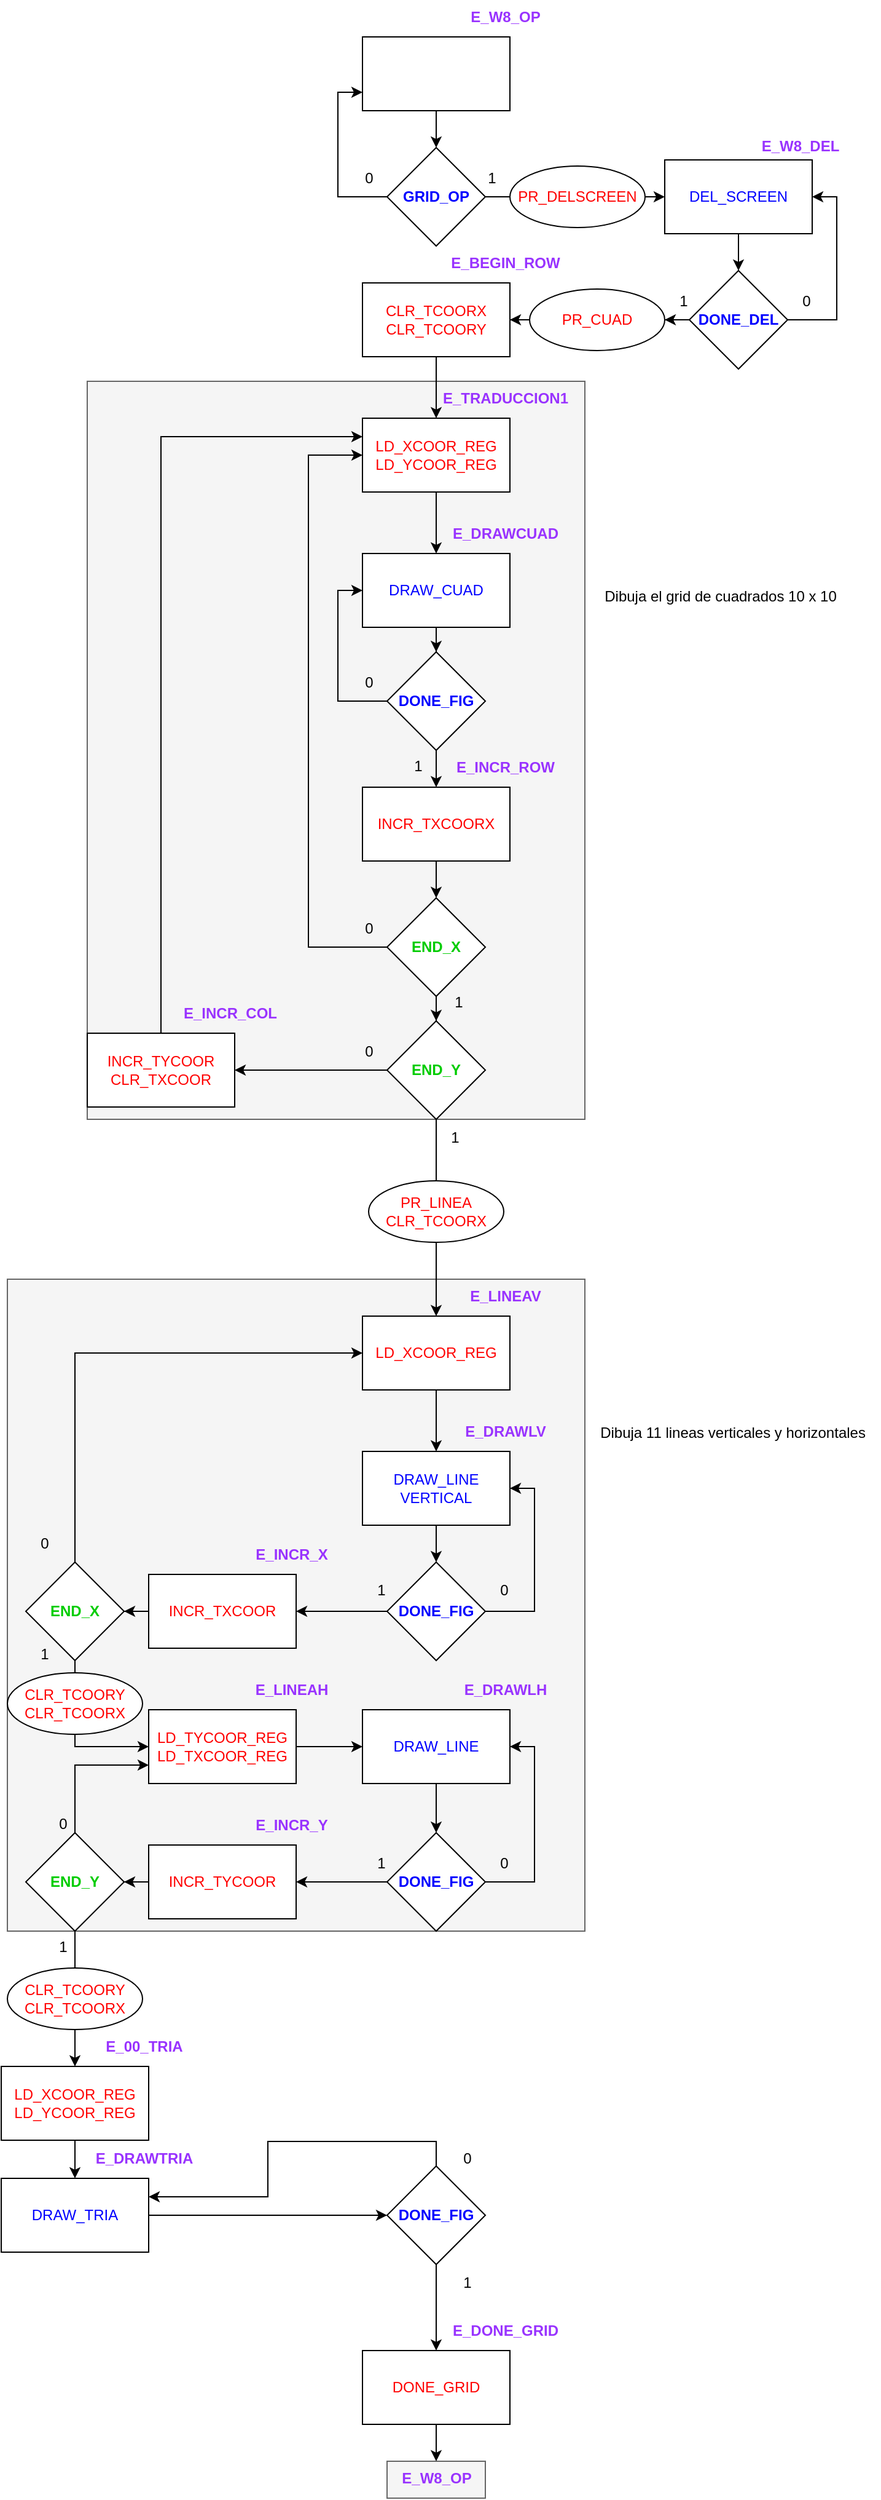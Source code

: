 <mxfile version="22.1.21" type="device">
  <diagram name="Página-1" id="XACVbwu0I52kNjb06wYC">
    <mxGraphModel dx="1069" dy="505" grid="1" gridSize="10" guides="1" tooltips="1" connect="1" arrows="1" fold="1" page="1" pageScale="1" pageWidth="827" pageHeight="1169" math="0" shadow="0">
      <root>
        <mxCell id="0" />
        <mxCell id="1" parent="0" />
        <mxCell id="DBbBezYdBG6-TNPYQ43t-125" value="" style="group;fillColor=#f5f5f5;fontColor=#333333;strokeColor=#666666;" vertex="1" connectable="0" parent="1">
          <mxGeometry x="130" y="460" width="405" height="600" as="geometry" />
        </mxCell>
        <mxCell id="DBbBezYdBG6-TNPYQ43t-21" value="" style="group" vertex="1" connectable="0" parent="DBbBezYdBG6-TNPYQ43t-125">
          <mxGeometry x="224" width="181" height="90" as="geometry" />
        </mxCell>
        <mxCell id="DBbBezYdBG6-TNPYQ43t-22" value="&lt;font color=&quot;#ff0000&quot;&gt;LD_XCOOR_REG&lt;br&gt;LD_YCOOR_REG&lt;/font&gt;" style="rounded=0;whiteSpace=wrap;html=1;" vertex="1" parent="DBbBezYdBG6-TNPYQ43t-21">
          <mxGeometry y="30" width="120" height="60" as="geometry" />
        </mxCell>
        <mxCell id="DBbBezYdBG6-TNPYQ43t-23" value="E_TRADUCCION1" style="text;html=1;align=center;verticalAlign=top;resizable=0;points=[];autosize=1;strokeColor=none;fillColor=none;fontStyle=1;fontColor=#9933FF;labelBackgroundColor=none;labelBorderColor=none;horizontal=1;fontFamily=Helvetica;" vertex="1" parent="DBbBezYdBG6-TNPYQ43t-21">
          <mxGeometry x="51" width="130" height="30" as="geometry" />
        </mxCell>
        <mxCell id="DBbBezYdBG6-TNPYQ43t-25" value="" style="group" vertex="1" connectable="0" parent="DBbBezYdBG6-TNPYQ43t-125">
          <mxGeometry x="224" y="110" width="181" height="90" as="geometry" />
        </mxCell>
        <mxCell id="DBbBezYdBG6-TNPYQ43t-26" value="&lt;font color=&quot;#0000ff&quot;&gt;DRAW_CUAD&lt;/font&gt;" style="rounded=0;whiteSpace=wrap;html=1;" vertex="1" parent="DBbBezYdBG6-TNPYQ43t-25">
          <mxGeometry y="30" width="120" height="60" as="geometry" />
        </mxCell>
        <mxCell id="DBbBezYdBG6-TNPYQ43t-27" value="E_DRAWCUAD" style="text;html=1;align=center;verticalAlign=top;resizable=0;points=[];autosize=1;strokeColor=none;fillColor=none;fontStyle=1;fontColor=#9933FF;labelBackgroundColor=none;labelBorderColor=none;horizontal=1;fontFamily=Helvetica;" vertex="1" parent="DBbBezYdBG6-TNPYQ43t-25">
          <mxGeometry x="61" width="110" height="30" as="geometry" />
        </mxCell>
        <mxCell id="DBbBezYdBG6-TNPYQ43t-29" style="edgeStyle=orthogonalEdgeStyle;rounded=0;orthogonalLoop=1;jettySize=auto;html=1;" edge="1" parent="DBbBezYdBG6-TNPYQ43t-125" source="DBbBezYdBG6-TNPYQ43t-22" target="DBbBezYdBG6-TNPYQ43t-26">
          <mxGeometry relative="1" as="geometry" />
        </mxCell>
        <mxCell id="DBbBezYdBG6-TNPYQ43t-32" style="edgeStyle=orthogonalEdgeStyle;rounded=0;orthogonalLoop=1;jettySize=auto;html=1;entryX=0;entryY=0.5;entryDx=0;entryDy=0;" edge="1" parent="DBbBezYdBG6-TNPYQ43t-125" source="DBbBezYdBG6-TNPYQ43t-30" target="DBbBezYdBG6-TNPYQ43t-26">
          <mxGeometry relative="1" as="geometry">
            <Array as="points">
              <mxPoint x="204" y="260" />
              <mxPoint x="204" y="170" />
            </Array>
          </mxGeometry>
        </mxCell>
        <mxCell id="DBbBezYdBG6-TNPYQ43t-30" value="&lt;b&gt;&lt;font color=&quot;#0000ff&quot;&gt;DONE_FIG&lt;/font&gt;&lt;/b&gt;" style="rhombus;whiteSpace=wrap;html=1;" vertex="1" parent="DBbBezYdBG6-TNPYQ43t-125">
          <mxGeometry x="244" y="220" width="80" height="80" as="geometry" />
        </mxCell>
        <mxCell id="DBbBezYdBG6-TNPYQ43t-31" style="edgeStyle=orthogonalEdgeStyle;rounded=0;orthogonalLoop=1;jettySize=auto;html=1;" edge="1" parent="DBbBezYdBG6-TNPYQ43t-125" source="DBbBezYdBG6-TNPYQ43t-26" target="DBbBezYdBG6-TNPYQ43t-30">
          <mxGeometry relative="1" as="geometry" />
        </mxCell>
        <mxCell id="DBbBezYdBG6-TNPYQ43t-33" value="" style="group" vertex="1" connectable="0" parent="DBbBezYdBG6-TNPYQ43t-125">
          <mxGeometry x="224" y="300" width="181" height="90" as="geometry" />
        </mxCell>
        <mxCell id="DBbBezYdBG6-TNPYQ43t-34" value="&lt;font color=&quot;#ff0000&quot;&gt;INCR_TXCOORX&lt;/font&gt;" style="rounded=0;whiteSpace=wrap;html=1;" vertex="1" parent="DBbBezYdBG6-TNPYQ43t-33">
          <mxGeometry y="30" width="120" height="60" as="geometry" />
        </mxCell>
        <mxCell id="DBbBezYdBG6-TNPYQ43t-35" value="E_INCR_ROW" style="text;html=1;align=center;verticalAlign=top;resizable=0;points=[];autosize=1;strokeColor=none;fillColor=none;fontStyle=1;fontColor=#9933FF;labelBackgroundColor=none;labelBorderColor=none;horizontal=1;fontFamily=Helvetica;" vertex="1" parent="DBbBezYdBG6-TNPYQ43t-33">
          <mxGeometry x="66" width="100" height="30" as="geometry" />
        </mxCell>
        <mxCell id="DBbBezYdBG6-TNPYQ43t-62" value="1" style="text;html=1;align=center;verticalAlign=middle;resizable=0;points=[];autosize=1;strokeColor=none;fillColor=none;" vertex="1" parent="DBbBezYdBG6-TNPYQ43t-33">
          <mxGeometry x="30" y="-2" width="30" height="30" as="geometry" />
        </mxCell>
        <mxCell id="DBbBezYdBG6-TNPYQ43t-36" style="edgeStyle=orthogonalEdgeStyle;rounded=0;orthogonalLoop=1;jettySize=auto;html=1;" edge="1" parent="DBbBezYdBG6-TNPYQ43t-125" source="DBbBezYdBG6-TNPYQ43t-30" target="DBbBezYdBG6-TNPYQ43t-34">
          <mxGeometry relative="1" as="geometry" />
        </mxCell>
        <mxCell id="DBbBezYdBG6-TNPYQ43t-39" style="edgeStyle=orthogonalEdgeStyle;rounded=0;orthogonalLoop=1;jettySize=auto;html=1;entryX=0;entryY=0.5;entryDx=0;entryDy=0;" edge="1" parent="DBbBezYdBG6-TNPYQ43t-125" source="DBbBezYdBG6-TNPYQ43t-37" target="DBbBezYdBG6-TNPYQ43t-22">
          <mxGeometry relative="1" as="geometry">
            <Array as="points">
              <mxPoint x="180" y="460" />
              <mxPoint x="180" y="60" />
            </Array>
          </mxGeometry>
        </mxCell>
        <mxCell id="DBbBezYdBG6-TNPYQ43t-37" value="&lt;b&gt;&lt;font color=&quot;#00cc00&quot;&gt;END_X&lt;/font&gt;&lt;/b&gt;" style="rhombus;whiteSpace=wrap;html=1;" vertex="1" parent="DBbBezYdBG6-TNPYQ43t-125">
          <mxGeometry x="244" y="420" width="80" height="80" as="geometry" />
        </mxCell>
        <mxCell id="DBbBezYdBG6-TNPYQ43t-38" style="edgeStyle=orthogonalEdgeStyle;rounded=0;orthogonalLoop=1;jettySize=auto;html=1;" edge="1" parent="DBbBezYdBG6-TNPYQ43t-125" source="DBbBezYdBG6-TNPYQ43t-34" target="DBbBezYdBG6-TNPYQ43t-37">
          <mxGeometry relative="1" as="geometry" />
        </mxCell>
        <mxCell id="DBbBezYdBG6-TNPYQ43t-42" style="edgeStyle=orthogonalEdgeStyle;rounded=0;orthogonalLoop=1;jettySize=auto;html=1;" edge="1" parent="DBbBezYdBG6-TNPYQ43t-125" source="DBbBezYdBG6-TNPYQ43t-40">
          <mxGeometry relative="1" as="geometry">
            <mxPoint x="120" y="560.0" as="targetPoint" />
          </mxGeometry>
        </mxCell>
        <mxCell id="DBbBezYdBG6-TNPYQ43t-40" value="&lt;b&gt;&lt;font color=&quot;#00cc00&quot;&gt;END_Y&lt;/font&gt;&lt;/b&gt;" style="rhombus;whiteSpace=wrap;html=1;" vertex="1" parent="DBbBezYdBG6-TNPYQ43t-125">
          <mxGeometry x="244" y="520" width="80" height="80" as="geometry" />
        </mxCell>
        <mxCell id="DBbBezYdBG6-TNPYQ43t-41" style="edgeStyle=orthogonalEdgeStyle;rounded=0;orthogonalLoop=1;jettySize=auto;html=1;" edge="1" parent="DBbBezYdBG6-TNPYQ43t-125" source="DBbBezYdBG6-TNPYQ43t-37" target="DBbBezYdBG6-TNPYQ43t-40">
          <mxGeometry relative="1" as="geometry" />
        </mxCell>
        <mxCell id="DBbBezYdBG6-TNPYQ43t-43" value="" style="group" vertex="1" connectable="0" parent="DBbBezYdBG6-TNPYQ43t-125">
          <mxGeometry y="500" width="181" height="90" as="geometry" />
        </mxCell>
        <mxCell id="DBbBezYdBG6-TNPYQ43t-44" value="&lt;font color=&quot;#ff0000&quot;&gt;INCR_TYCOOR&lt;br&gt;CLR_TXCOOR&lt;/font&gt;" style="rounded=0;whiteSpace=wrap;html=1;" vertex="1" parent="DBbBezYdBG6-TNPYQ43t-43">
          <mxGeometry y="30" width="120" height="60" as="geometry" />
        </mxCell>
        <mxCell id="DBbBezYdBG6-TNPYQ43t-45" value="E_INCR_COL" style="text;html=1;align=center;verticalAlign=top;resizable=0;points=[];autosize=1;strokeColor=none;fillColor=none;fontStyle=1;fontColor=#9933FF;labelBackgroundColor=none;labelBorderColor=none;horizontal=1;fontFamily=Helvetica;" vertex="1" parent="DBbBezYdBG6-TNPYQ43t-43">
          <mxGeometry x="66" width="100" height="30" as="geometry" />
        </mxCell>
        <mxCell id="DBbBezYdBG6-TNPYQ43t-46" style="edgeStyle=orthogonalEdgeStyle;rounded=0;orthogonalLoop=1;jettySize=auto;html=1;entryX=0;entryY=0.25;entryDx=0;entryDy=0;" edge="1" parent="DBbBezYdBG6-TNPYQ43t-125" source="DBbBezYdBG6-TNPYQ43t-44" target="DBbBezYdBG6-TNPYQ43t-22">
          <mxGeometry relative="1" as="geometry">
            <Array as="points">
              <mxPoint x="60" y="45" />
            </Array>
          </mxGeometry>
        </mxCell>
        <mxCell id="DBbBezYdBG6-TNPYQ43t-63" value="0" style="text;html=1;align=center;verticalAlign=middle;resizable=0;points=[];autosize=1;strokeColor=none;fillColor=none;" vertex="1" parent="DBbBezYdBG6-TNPYQ43t-125">
          <mxGeometry x="214" y="230" width="30" height="30" as="geometry" />
        </mxCell>
        <mxCell id="DBbBezYdBG6-TNPYQ43t-64" value="0" style="text;html=1;align=center;verticalAlign=middle;resizable=0;points=[];autosize=1;strokeColor=none;fillColor=none;" vertex="1" parent="DBbBezYdBG6-TNPYQ43t-125">
          <mxGeometry x="214" y="430" width="30" height="30" as="geometry" />
        </mxCell>
        <mxCell id="DBbBezYdBG6-TNPYQ43t-65" value="1" style="text;html=1;align=center;verticalAlign=middle;resizable=0;points=[];autosize=1;strokeColor=none;fillColor=none;" vertex="1" parent="DBbBezYdBG6-TNPYQ43t-125">
          <mxGeometry x="287" y="490" width="30" height="30" as="geometry" />
        </mxCell>
        <mxCell id="DBbBezYdBG6-TNPYQ43t-67" value="0" style="text;html=1;align=center;verticalAlign=middle;resizable=0;points=[];autosize=1;strokeColor=none;fillColor=none;" vertex="1" parent="DBbBezYdBG6-TNPYQ43t-125">
          <mxGeometry x="214" y="530" width="30" height="30" as="geometry" />
        </mxCell>
        <mxCell id="DBbBezYdBG6-TNPYQ43t-123" value="" style="group;fillColor=#f5f5f5;fontColor=#333333;strokeColor=#666666;" vertex="1" connectable="0" parent="1">
          <mxGeometry x="65" y="1190" width="470" height="530" as="geometry" />
        </mxCell>
        <mxCell id="DBbBezYdBG6-TNPYQ43t-47" value="" style="group" vertex="1" connectable="0" parent="DBbBezYdBG6-TNPYQ43t-123">
          <mxGeometry x="289" width="181" height="90" as="geometry" />
        </mxCell>
        <mxCell id="DBbBezYdBG6-TNPYQ43t-48" value="&lt;font color=&quot;#ff0000&quot;&gt;LD_XCOOR_REG&lt;/font&gt;" style="rounded=0;whiteSpace=wrap;html=1;" vertex="1" parent="DBbBezYdBG6-TNPYQ43t-47">
          <mxGeometry y="30" width="120" height="60" as="geometry" />
        </mxCell>
        <mxCell id="DBbBezYdBG6-TNPYQ43t-49" value="E_LINEAV" style="text;html=1;align=center;verticalAlign=top;resizable=0;points=[];autosize=1;strokeColor=none;fillColor=none;fontStyle=1;fontColor=#9933FF;labelBackgroundColor=none;labelBorderColor=none;horizontal=1;fontFamily=Helvetica;" vertex="1" parent="DBbBezYdBG6-TNPYQ43t-47">
          <mxGeometry x="76" width="80" height="30" as="geometry" />
        </mxCell>
        <mxCell id="DBbBezYdBG6-TNPYQ43t-51" value="" style="group" vertex="1" connectable="0" parent="DBbBezYdBG6-TNPYQ43t-123">
          <mxGeometry x="289" y="110" width="181" height="90" as="geometry" />
        </mxCell>
        <mxCell id="DBbBezYdBG6-TNPYQ43t-52" value="&lt;font color=&quot;#0000ff&quot;&gt;DRAW_LINE&lt;br&gt;VERTICAL&lt;/font&gt;" style="rounded=0;whiteSpace=wrap;html=1;" vertex="1" parent="DBbBezYdBG6-TNPYQ43t-51">
          <mxGeometry y="30" width="120" height="60" as="geometry" />
        </mxCell>
        <mxCell id="DBbBezYdBG6-TNPYQ43t-53" value="E_DRAWLV" style="text;html=1;align=center;verticalAlign=top;resizable=0;points=[];autosize=1;strokeColor=none;fillColor=none;fontStyle=1;fontColor=#9933FF;labelBackgroundColor=none;labelBorderColor=none;horizontal=1;fontFamily=Helvetica;" vertex="1" parent="DBbBezYdBG6-TNPYQ43t-51">
          <mxGeometry x="71" width="90" height="30" as="geometry" />
        </mxCell>
        <mxCell id="DBbBezYdBG6-TNPYQ43t-54" style="edgeStyle=orthogonalEdgeStyle;rounded=0;orthogonalLoop=1;jettySize=auto;html=1;" edge="1" parent="DBbBezYdBG6-TNPYQ43t-123" source="DBbBezYdBG6-TNPYQ43t-48" target="DBbBezYdBG6-TNPYQ43t-52">
          <mxGeometry relative="1" as="geometry" />
        </mxCell>
        <mxCell id="DBbBezYdBG6-TNPYQ43t-57" style="edgeStyle=orthogonalEdgeStyle;rounded=0;orthogonalLoop=1;jettySize=auto;html=1;entryX=1;entryY=0.5;entryDx=0;entryDy=0;" edge="1" parent="DBbBezYdBG6-TNPYQ43t-123" source="DBbBezYdBG6-TNPYQ43t-56" target="DBbBezYdBG6-TNPYQ43t-52">
          <mxGeometry relative="1" as="geometry">
            <Array as="points">
              <mxPoint x="429" y="270" />
              <mxPoint x="429" y="170" />
            </Array>
          </mxGeometry>
        </mxCell>
        <mxCell id="DBbBezYdBG6-TNPYQ43t-56" value="&lt;b&gt;&lt;font color=&quot;#0000ff&quot;&gt;DONE_FIG&lt;/font&gt;&lt;/b&gt;" style="rhombus;whiteSpace=wrap;html=1;" vertex="1" parent="DBbBezYdBG6-TNPYQ43t-123">
          <mxGeometry x="309" y="230" width="80" height="80" as="geometry" />
        </mxCell>
        <mxCell id="DBbBezYdBG6-TNPYQ43t-55" style="edgeStyle=orthogonalEdgeStyle;rounded=0;orthogonalLoop=1;jettySize=auto;html=1;" edge="1" parent="DBbBezYdBG6-TNPYQ43t-123" source="DBbBezYdBG6-TNPYQ43t-52" target="DBbBezYdBG6-TNPYQ43t-56">
          <mxGeometry relative="1" as="geometry">
            <mxPoint x="349" y="260" as="targetPoint" />
          </mxGeometry>
        </mxCell>
        <mxCell id="DBbBezYdBG6-TNPYQ43t-68" value="0" style="text;html=1;align=center;verticalAlign=middle;resizable=0;points=[];autosize=1;strokeColor=none;fillColor=none;" vertex="1" parent="DBbBezYdBG6-TNPYQ43t-123">
          <mxGeometry x="389" y="238" width="30" height="30" as="geometry" />
        </mxCell>
        <mxCell id="DBbBezYdBG6-TNPYQ43t-70" value="" style="group" vertex="1" connectable="0" parent="DBbBezYdBG6-TNPYQ43t-123">
          <mxGeometry x="115" y="210" width="181" height="90" as="geometry" />
        </mxCell>
        <mxCell id="DBbBezYdBG6-TNPYQ43t-71" value="&lt;font color=&quot;#ff0000&quot;&gt;INCR_TXCOOR&lt;/font&gt;" style="rounded=0;whiteSpace=wrap;html=1;" vertex="1" parent="DBbBezYdBG6-TNPYQ43t-70">
          <mxGeometry y="30" width="120" height="60" as="geometry" />
        </mxCell>
        <mxCell id="DBbBezYdBG6-TNPYQ43t-72" value="E_INCR_X" style="text;html=1;align=center;verticalAlign=top;resizable=0;points=[];autosize=1;strokeColor=none;fillColor=none;fontStyle=1;fontColor=#9933FF;labelBackgroundColor=none;labelBorderColor=none;horizontal=1;fontFamily=Helvetica;" vertex="1" parent="DBbBezYdBG6-TNPYQ43t-70">
          <mxGeometry x="76" width="80" height="30" as="geometry" />
        </mxCell>
        <mxCell id="DBbBezYdBG6-TNPYQ43t-74" style="edgeStyle=orthogonalEdgeStyle;rounded=0;orthogonalLoop=1;jettySize=auto;html=1;" edge="1" parent="DBbBezYdBG6-TNPYQ43t-123" source="DBbBezYdBG6-TNPYQ43t-56" target="DBbBezYdBG6-TNPYQ43t-71">
          <mxGeometry relative="1" as="geometry" />
        </mxCell>
        <mxCell id="DBbBezYdBG6-TNPYQ43t-75" value="" style="group" vertex="1" connectable="0" parent="DBbBezYdBG6-TNPYQ43t-123">
          <mxGeometry x="115" y="320" width="181" height="90" as="geometry" />
        </mxCell>
        <mxCell id="DBbBezYdBG6-TNPYQ43t-76" value="&lt;font color=&quot;#ff0000&quot;&gt;LD_TYCOOR_REG&lt;br&gt;LD_TXCOOR_REG&lt;br&gt;&lt;/font&gt;" style="rounded=0;whiteSpace=wrap;html=1;" vertex="1" parent="DBbBezYdBG6-TNPYQ43t-75">
          <mxGeometry y="30" width="120" height="60" as="geometry" />
        </mxCell>
        <mxCell id="DBbBezYdBG6-TNPYQ43t-77" value="E_LINEAH" style="text;html=1;align=center;verticalAlign=top;resizable=0;points=[];autosize=1;strokeColor=none;fillColor=none;fontStyle=1;fontColor=#9933FF;labelBackgroundColor=none;labelBorderColor=none;horizontal=1;fontFamily=Helvetica;" vertex="1" parent="DBbBezYdBG6-TNPYQ43t-75">
          <mxGeometry x="76" width="80" height="30" as="geometry" />
        </mxCell>
        <mxCell id="DBbBezYdBG6-TNPYQ43t-84" style="edgeStyle=orthogonalEdgeStyle;rounded=0;orthogonalLoop=1;jettySize=auto;html=1;entryX=0;entryY=0.5;entryDx=0;entryDy=0;" edge="1" parent="DBbBezYdBG6-TNPYQ43t-123" source="DBbBezYdBG6-TNPYQ43t-82" target="DBbBezYdBG6-TNPYQ43t-48">
          <mxGeometry relative="1" as="geometry">
            <Array as="points">
              <mxPoint x="55" y="60" />
            </Array>
          </mxGeometry>
        </mxCell>
        <mxCell id="DBbBezYdBG6-TNPYQ43t-85" style="edgeStyle=orthogonalEdgeStyle;rounded=0;orthogonalLoop=1;jettySize=auto;html=1;entryX=0;entryY=0.5;entryDx=0;entryDy=0;" edge="1" parent="DBbBezYdBG6-TNPYQ43t-123" source="DBbBezYdBG6-TNPYQ43t-82" target="DBbBezYdBG6-TNPYQ43t-76">
          <mxGeometry relative="1" as="geometry">
            <Array as="points">
              <mxPoint x="55" y="380" />
            </Array>
          </mxGeometry>
        </mxCell>
        <mxCell id="DBbBezYdBG6-TNPYQ43t-82" value="&lt;b&gt;&lt;font color=&quot;#00cc00&quot;&gt;END_X&lt;/font&gt;&lt;/b&gt;" style="rhombus;whiteSpace=wrap;html=1;" vertex="1" parent="DBbBezYdBG6-TNPYQ43t-123">
          <mxGeometry x="15" y="230" width="80" height="80" as="geometry" />
        </mxCell>
        <mxCell id="DBbBezYdBG6-TNPYQ43t-83" style="edgeStyle=orthogonalEdgeStyle;rounded=0;orthogonalLoop=1;jettySize=auto;html=1;" edge="1" parent="DBbBezYdBG6-TNPYQ43t-123" source="DBbBezYdBG6-TNPYQ43t-71" target="DBbBezYdBG6-TNPYQ43t-82">
          <mxGeometry relative="1" as="geometry" />
        </mxCell>
        <mxCell id="DBbBezYdBG6-TNPYQ43t-86" value="&lt;font color=&quot;#ff0000&quot;&gt;CLR_TCOORY&lt;br&gt;CLR_TCOORX&lt;br&gt;&lt;/font&gt;" style="ellipse;whiteSpace=wrap;html=1;" vertex="1" parent="DBbBezYdBG6-TNPYQ43t-123">
          <mxGeometry y="320" width="110" height="50" as="geometry" />
        </mxCell>
        <mxCell id="DBbBezYdBG6-TNPYQ43t-87" value="" style="group" vertex="1" connectable="0" parent="DBbBezYdBG6-TNPYQ43t-123">
          <mxGeometry x="289" y="320" width="181" height="90" as="geometry" />
        </mxCell>
        <mxCell id="DBbBezYdBG6-TNPYQ43t-88" value="&lt;font color=&quot;#0000ff&quot;&gt;DRAW_LINE&lt;br&gt;&lt;/font&gt;" style="rounded=0;whiteSpace=wrap;html=1;" vertex="1" parent="DBbBezYdBG6-TNPYQ43t-87">
          <mxGeometry y="30" width="120" height="60" as="geometry" />
        </mxCell>
        <mxCell id="DBbBezYdBG6-TNPYQ43t-89" value="E_DRAWLH" style="text;html=1;align=center;verticalAlign=top;resizable=0;points=[];autosize=1;strokeColor=none;fillColor=none;fontStyle=1;fontColor=#9933FF;labelBackgroundColor=none;labelBorderColor=none;horizontal=1;fontFamily=Helvetica;" vertex="1" parent="DBbBezYdBG6-TNPYQ43t-87">
          <mxGeometry x="71" width="90" height="30" as="geometry" />
        </mxCell>
        <mxCell id="DBbBezYdBG6-TNPYQ43t-93" style="edgeStyle=orthogonalEdgeStyle;rounded=0;orthogonalLoop=1;jettySize=auto;html=1;entryX=1;entryY=0.5;entryDx=0;entryDy=0;" edge="1" parent="DBbBezYdBG6-TNPYQ43t-123" source="DBbBezYdBG6-TNPYQ43t-90" target="DBbBezYdBG6-TNPYQ43t-88">
          <mxGeometry relative="1" as="geometry">
            <Array as="points">
              <mxPoint x="429" y="490" />
              <mxPoint x="429" y="380" />
            </Array>
          </mxGeometry>
        </mxCell>
        <mxCell id="DBbBezYdBG6-TNPYQ43t-91" style="edgeStyle=orthogonalEdgeStyle;rounded=0;orthogonalLoop=1;jettySize=auto;html=1;" edge="1" parent="DBbBezYdBG6-TNPYQ43t-123" source="DBbBezYdBG6-TNPYQ43t-76" target="DBbBezYdBG6-TNPYQ43t-88">
          <mxGeometry relative="1" as="geometry" />
        </mxCell>
        <mxCell id="DBbBezYdBG6-TNPYQ43t-92" style="edgeStyle=orthogonalEdgeStyle;rounded=0;orthogonalLoop=1;jettySize=auto;html=1;" edge="1" parent="DBbBezYdBG6-TNPYQ43t-123" source="DBbBezYdBG6-TNPYQ43t-88" target="DBbBezYdBG6-TNPYQ43t-90">
          <mxGeometry relative="1" as="geometry" />
        </mxCell>
        <mxCell id="DBbBezYdBG6-TNPYQ43t-94" value="" style="group" vertex="1" connectable="0" parent="DBbBezYdBG6-TNPYQ43t-123">
          <mxGeometry x="115" y="430" width="181" height="90" as="geometry" />
        </mxCell>
        <mxCell id="DBbBezYdBG6-TNPYQ43t-95" value="&lt;font color=&quot;#ff0000&quot;&gt;INCR_TYCOOR&lt;/font&gt;" style="rounded=0;whiteSpace=wrap;html=1;" vertex="1" parent="DBbBezYdBG6-TNPYQ43t-94">
          <mxGeometry y="30" width="120" height="60" as="geometry" />
        </mxCell>
        <mxCell id="DBbBezYdBG6-TNPYQ43t-96" value="E_INCR_Y" style="text;html=1;align=center;verticalAlign=top;resizable=0;points=[];autosize=1;strokeColor=none;fillColor=none;fontStyle=1;fontColor=#9933FF;labelBackgroundColor=none;labelBorderColor=none;horizontal=1;fontFamily=Helvetica;" vertex="1" parent="DBbBezYdBG6-TNPYQ43t-94">
          <mxGeometry x="76" width="80" height="30" as="geometry" />
        </mxCell>
        <mxCell id="DBbBezYdBG6-TNPYQ43t-98" value="1" style="text;html=1;align=center;verticalAlign=middle;resizable=0;points=[];autosize=1;strokeColor=none;fillColor=none;" vertex="1" parent="DBbBezYdBG6-TNPYQ43t-123">
          <mxGeometry x="289" y="238" width="30" height="30" as="geometry" />
        </mxCell>
        <mxCell id="DBbBezYdBG6-TNPYQ43t-99" value="1" style="text;html=1;align=center;verticalAlign=middle;resizable=0;points=[];autosize=1;strokeColor=none;fillColor=none;" vertex="1" parent="DBbBezYdBG6-TNPYQ43t-123">
          <mxGeometry x="289" y="460" width="30" height="30" as="geometry" />
        </mxCell>
        <mxCell id="DBbBezYdBG6-TNPYQ43t-100" value="0" style="text;html=1;align=center;verticalAlign=middle;resizable=0;points=[];autosize=1;strokeColor=none;fillColor=none;" vertex="1" parent="DBbBezYdBG6-TNPYQ43t-123">
          <mxGeometry x="389" y="460" width="30" height="30" as="geometry" />
        </mxCell>
        <mxCell id="DBbBezYdBG6-TNPYQ43t-102" style="edgeStyle=orthogonalEdgeStyle;rounded=0;orthogonalLoop=1;jettySize=auto;html=1;entryX=0;entryY=0.75;entryDx=0;entryDy=0;" edge="1" parent="DBbBezYdBG6-TNPYQ43t-123" source="DBbBezYdBG6-TNPYQ43t-101" target="DBbBezYdBG6-TNPYQ43t-76">
          <mxGeometry relative="1" as="geometry">
            <Array as="points">
              <mxPoint x="55" y="395" />
            </Array>
          </mxGeometry>
        </mxCell>
        <mxCell id="DBbBezYdBG6-TNPYQ43t-101" value="&lt;b&gt;&lt;font color=&quot;#00cc00&quot;&gt;END_Y&lt;/font&gt;&lt;/b&gt;" style="rhombus;whiteSpace=wrap;html=1;" vertex="1" parent="DBbBezYdBG6-TNPYQ43t-123">
          <mxGeometry x="15" y="450" width="80" height="80" as="geometry" />
        </mxCell>
        <mxCell id="DBbBezYdBG6-TNPYQ43t-103" style="edgeStyle=orthogonalEdgeStyle;rounded=0;orthogonalLoop=1;jettySize=auto;html=1;" edge="1" parent="DBbBezYdBG6-TNPYQ43t-123" source="DBbBezYdBG6-TNPYQ43t-95" target="DBbBezYdBG6-TNPYQ43t-101">
          <mxGeometry relative="1" as="geometry" />
        </mxCell>
        <mxCell id="DBbBezYdBG6-TNPYQ43t-120" value="0" style="text;html=1;align=center;verticalAlign=middle;resizable=0;points=[];autosize=1;strokeColor=none;fillColor=none;" vertex="1" parent="DBbBezYdBG6-TNPYQ43t-123">
          <mxGeometry x="30" y="428" width="30" height="30" as="geometry" />
        </mxCell>
        <mxCell id="DBbBezYdBG6-TNPYQ43t-121" value="0" style="text;html=1;align=center;verticalAlign=middle;resizable=0;points=[];autosize=1;strokeColor=none;fillColor=none;" vertex="1" parent="DBbBezYdBG6-TNPYQ43t-123">
          <mxGeometry x="15" y="200" width="30" height="30" as="geometry" />
        </mxCell>
        <mxCell id="DBbBezYdBG6-TNPYQ43t-122" value="1" style="text;html=1;align=center;verticalAlign=middle;resizable=0;points=[];autosize=1;strokeColor=none;fillColor=none;" vertex="1" parent="DBbBezYdBG6-TNPYQ43t-123">
          <mxGeometry x="15" y="290" width="30" height="30" as="geometry" />
        </mxCell>
        <mxCell id="DBbBezYdBG6-TNPYQ43t-5" style="edgeStyle=orthogonalEdgeStyle;rounded=0;orthogonalLoop=1;jettySize=auto;html=1;" edge="1" parent="1" source="DBbBezYdBG6-TNPYQ43t-1" target="DBbBezYdBG6-TNPYQ43t-3">
          <mxGeometry relative="1" as="geometry" />
        </mxCell>
        <mxCell id="DBbBezYdBG6-TNPYQ43t-7" style="edgeStyle=orthogonalEdgeStyle;rounded=0;orthogonalLoop=1;jettySize=auto;html=1;entryX=0;entryY=0.75;entryDx=0;entryDy=0;" edge="1" parent="1" source="DBbBezYdBG6-TNPYQ43t-3" target="DBbBezYdBG6-TNPYQ43t-1">
          <mxGeometry relative="1" as="geometry">
            <Array as="points">
              <mxPoint x="334" y="310" />
              <mxPoint x="334" y="225" />
            </Array>
          </mxGeometry>
        </mxCell>
        <mxCell id="DBbBezYdBG6-TNPYQ43t-10" style="edgeStyle=orthogonalEdgeStyle;rounded=0;orthogonalLoop=1;jettySize=auto;html=1;entryX=0;entryY=0.5;entryDx=0;entryDy=0;" edge="1" parent="1" source="DBbBezYdBG6-TNPYQ43t-3" target="DBbBezYdBG6-TNPYQ43t-8">
          <mxGeometry relative="1" as="geometry" />
        </mxCell>
        <mxCell id="DBbBezYdBG6-TNPYQ43t-3" value="&lt;b&gt;&lt;font color=&quot;#0000ff&quot;&gt;GRID_OP&lt;/font&gt;&lt;/b&gt;" style="rhombus;whiteSpace=wrap;html=1;" vertex="1" parent="1">
          <mxGeometry x="374" y="270" width="80" height="80" as="geometry" />
        </mxCell>
        <mxCell id="DBbBezYdBG6-TNPYQ43t-13" style="edgeStyle=orthogonalEdgeStyle;rounded=0;orthogonalLoop=1;jettySize=auto;html=1;" edge="1" parent="1" source="DBbBezYdBG6-TNPYQ43t-8" target="DBbBezYdBG6-TNPYQ43t-12">
          <mxGeometry relative="1" as="geometry" />
        </mxCell>
        <mxCell id="DBbBezYdBG6-TNPYQ43t-8" value="&lt;font color=&quot;#0000ff&quot;&gt;DEL_SCREEN&lt;/font&gt;" style="rounded=0;whiteSpace=wrap;html=1;" vertex="1" parent="1">
          <mxGeometry x="600" y="280" width="120" height="60" as="geometry" />
        </mxCell>
        <mxCell id="DBbBezYdBG6-TNPYQ43t-9" value="&lt;font color=&quot;#ff0000&quot;&gt;PR_DELSCREEN&lt;/font&gt;" style="ellipse;whiteSpace=wrap;html=1;" vertex="1" parent="1">
          <mxGeometry x="474" y="285" width="110" height="50" as="geometry" />
        </mxCell>
        <mxCell id="DBbBezYdBG6-TNPYQ43t-11" value="E_W8_DEL" style="text;html=1;align=center;verticalAlign=top;resizable=0;points=[];autosize=1;strokeColor=none;fillColor=none;fontStyle=1;fontColor=#9933FF;labelBackgroundColor=none;labelBorderColor=none;horizontal=1;fontFamily=Helvetica;" vertex="1" parent="1">
          <mxGeometry x="665" y="255" width="90" height="30" as="geometry" />
        </mxCell>
        <mxCell id="DBbBezYdBG6-TNPYQ43t-14" style="edgeStyle=orthogonalEdgeStyle;rounded=0;orthogonalLoop=1;jettySize=auto;html=1;entryX=1;entryY=0.5;entryDx=0;entryDy=0;" edge="1" parent="1" source="DBbBezYdBG6-TNPYQ43t-12" target="DBbBezYdBG6-TNPYQ43t-8">
          <mxGeometry relative="1" as="geometry">
            <Array as="points">
              <mxPoint x="740" y="410" />
              <mxPoint x="740" y="310" />
            </Array>
          </mxGeometry>
        </mxCell>
        <mxCell id="DBbBezYdBG6-TNPYQ43t-18" style="edgeStyle=orthogonalEdgeStyle;rounded=0;orthogonalLoop=1;jettySize=auto;html=1;" edge="1" parent="1" source="DBbBezYdBG6-TNPYQ43t-19" target="DBbBezYdBG6-TNPYQ43t-15">
          <mxGeometry relative="1" as="geometry" />
        </mxCell>
        <mxCell id="DBbBezYdBG6-TNPYQ43t-12" value="&lt;b&gt;&lt;font color=&quot;#0000ff&quot;&gt;DONE_DEL&lt;/font&gt;&lt;/b&gt;" style="rhombus;whiteSpace=wrap;html=1;" vertex="1" parent="1">
          <mxGeometry x="620" y="370" width="80" height="80" as="geometry" />
        </mxCell>
        <mxCell id="DBbBezYdBG6-TNPYQ43t-17" value="" style="group" vertex="1" connectable="0" parent="1">
          <mxGeometry x="354" y="350" width="171" height="90" as="geometry" />
        </mxCell>
        <mxCell id="DBbBezYdBG6-TNPYQ43t-15" value="&lt;font color=&quot;#ff0000&quot;&gt;CLR_TCOORX&lt;br&gt;CLR_TCOORY&lt;/font&gt;" style="rounded=0;whiteSpace=wrap;html=1;" vertex="1" parent="DBbBezYdBG6-TNPYQ43t-17">
          <mxGeometry y="30" width="120" height="60" as="geometry" />
        </mxCell>
        <mxCell id="DBbBezYdBG6-TNPYQ43t-16" value="E_BEGIN_ROW" style="text;html=1;align=center;verticalAlign=top;resizable=0;points=[];autosize=1;strokeColor=none;fillColor=none;fontStyle=1;fontColor=#9933FF;labelBackgroundColor=none;labelBorderColor=none;horizontal=1;fontFamily=Helvetica;" vertex="1" parent="DBbBezYdBG6-TNPYQ43t-17">
          <mxGeometry x="61" width="110" height="30" as="geometry" />
        </mxCell>
        <mxCell id="DBbBezYdBG6-TNPYQ43t-20" value="" style="edgeStyle=orthogonalEdgeStyle;rounded=0;orthogonalLoop=1;jettySize=auto;html=1;" edge="1" parent="1" source="DBbBezYdBG6-TNPYQ43t-12" target="DBbBezYdBG6-TNPYQ43t-19">
          <mxGeometry relative="1" as="geometry">
            <mxPoint x="620" y="410" as="sourcePoint" />
            <mxPoint x="474" y="410" as="targetPoint" />
          </mxGeometry>
        </mxCell>
        <mxCell id="DBbBezYdBG6-TNPYQ43t-19" value="&lt;font color=&quot;#ff0000&quot;&gt;PR_CUAD&lt;/font&gt;" style="ellipse;whiteSpace=wrap;html=1;" vertex="1" parent="1">
          <mxGeometry x="490" y="385" width="110" height="50" as="geometry" />
        </mxCell>
        <mxCell id="DBbBezYdBG6-TNPYQ43t-24" style="edgeStyle=orthogonalEdgeStyle;rounded=0;orthogonalLoop=1;jettySize=auto;html=1;" edge="1" parent="1" source="DBbBezYdBG6-TNPYQ43t-15" target="DBbBezYdBG6-TNPYQ43t-22">
          <mxGeometry relative="1" as="geometry" />
        </mxCell>
        <mxCell id="DBbBezYdBG6-TNPYQ43t-28" value="" style="group" vertex="1" connectable="0" parent="1">
          <mxGeometry x="354" y="150" width="156" height="90" as="geometry" />
        </mxCell>
        <mxCell id="DBbBezYdBG6-TNPYQ43t-1" value="" style="rounded=0;whiteSpace=wrap;html=1;" vertex="1" parent="DBbBezYdBG6-TNPYQ43t-28">
          <mxGeometry y="30" width="120" height="60" as="geometry" />
        </mxCell>
        <mxCell id="DBbBezYdBG6-TNPYQ43t-2" value="E_W8_OP" style="text;html=1;align=center;verticalAlign=top;resizable=0;points=[];autosize=1;strokeColor=none;fillColor=none;fontStyle=1;fontColor=#9933FF;labelBackgroundColor=none;labelBorderColor=none;horizontal=1;fontFamily=Helvetica;" vertex="1" parent="DBbBezYdBG6-TNPYQ43t-28">
          <mxGeometry x="76" width="80" height="30" as="geometry" />
        </mxCell>
        <mxCell id="DBbBezYdBG6-TNPYQ43t-50" style="edgeStyle=orthogonalEdgeStyle;rounded=0;orthogonalLoop=1;jettySize=auto;html=1;" edge="1" parent="1" source="DBbBezYdBG6-TNPYQ43t-40" target="DBbBezYdBG6-TNPYQ43t-48">
          <mxGeometry relative="1" as="geometry" />
        </mxCell>
        <mxCell id="DBbBezYdBG6-TNPYQ43t-58" value="0" style="text;html=1;align=center;verticalAlign=middle;resizable=0;points=[];autosize=1;strokeColor=none;fillColor=none;" vertex="1" parent="1">
          <mxGeometry x="344" y="280" width="30" height="30" as="geometry" />
        </mxCell>
        <mxCell id="DBbBezYdBG6-TNPYQ43t-59" value="1" style="text;html=1;align=center;verticalAlign=middle;resizable=0;points=[];autosize=1;strokeColor=none;fillColor=none;" vertex="1" parent="1">
          <mxGeometry x="444" y="280" width="30" height="30" as="geometry" />
        </mxCell>
        <mxCell id="DBbBezYdBG6-TNPYQ43t-60" value="0" style="text;html=1;align=center;verticalAlign=middle;resizable=0;points=[];autosize=1;strokeColor=none;fillColor=none;" vertex="1" parent="1">
          <mxGeometry x="700" y="380" width="30" height="30" as="geometry" />
        </mxCell>
        <mxCell id="DBbBezYdBG6-TNPYQ43t-61" value="1" style="text;html=1;align=center;verticalAlign=middle;resizable=0;points=[];autosize=1;strokeColor=none;fillColor=none;" vertex="1" parent="1">
          <mxGeometry x="600" y="380" width="30" height="30" as="geometry" />
        </mxCell>
        <mxCell id="DBbBezYdBG6-TNPYQ43t-66" value="1" style="text;html=1;align=center;verticalAlign=middle;resizable=0;points=[];autosize=1;strokeColor=none;fillColor=none;" vertex="1" parent="1">
          <mxGeometry x="414" y="1060" width="30" height="30" as="geometry" />
        </mxCell>
        <mxCell id="DBbBezYdBG6-TNPYQ43t-78" value="&lt;font color=&quot;#ff0000&quot;&gt;PR_LINEA&lt;br&gt;CLR_TCOORX&lt;br&gt;&lt;/font&gt;" style="ellipse;whiteSpace=wrap;html=1;" vertex="1" parent="1">
          <mxGeometry x="359" y="1110" width="110" height="50" as="geometry" />
        </mxCell>
        <mxCell id="DBbBezYdBG6-TNPYQ43t-107" style="edgeStyle=orthogonalEdgeStyle;rounded=0;orthogonalLoop=1;jettySize=auto;html=1;" edge="1" parent="1" source="DBbBezYdBG6-TNPYQ43t-129" target="DBbBezYdBG6-TNPYQ43t-105">
          <mxGeometry relative="1" as="geometry" />
        </mxCell>
        <mxCell id="DBbBezYdBG6-TNPYQ43t-104" value="" style="group" vertex="1" connectable="0" parent="1">
          <mxGeometry x="60" y="1891" width="181" height="90" as="geometry" />
        </mxCell>
        <mxCell id="DBbBezYdBG6-TNPYQ43t-105" value="&lt;font color=&quot;#0000ff&quot;&gt;DRAW_TRIA&lt;/font&gt;" style="rounded=0;whiteSpace=wrap;html=1;" vertex="1" parent="DBbBezYdBG6-TNPYQ43t-104">
          <mxGeometry y="30" width="120" height="60" as="geometry" />
        </mxCell>
        <mxCell id="DBbBezYdBG6-TNPYQ43t-106" value="E_DRAWTRIA" style="text;html=1;align=center;verticalAlign=top;resizable=0;points=[];autosize=1;strokeColor=none;fillColor=none;fontStyle=1;fontColor=#9933FF;labelBackgroundColor=none;labelBorderColor=none;horizontal=1;fontFamily=Helvetica;" vertex="1" parent="DBbBezYdBG6-TNPYQ43t-104">
          <mxGeometry x="66" width="100" height="30" as="geometry" />
        </mxCell>
        <mxCell id="DBbBezYdBG6-TNPYQ43t-108" value="" style="group" vertex="1" connectable="0" parent="1">
          <mxGeometry x="354" y="2031" width="181" height="90" as="geometry" />
        </mxCell>
        <mxCell id="DBbBezYdBG6-TNPYQ43t-109" value="&lt;font color=&quot;#ff0000&quot;&gt;DONE_GRID&lt;/font&gt;" style="rounded=0;whiteSpace=wrap;html=1;" vertex="1" parent="DBbBezYdBG6-TNPYQ43t-108">
          <mxGeometry y="30" width="120" height="60" as="geometry" />
        </mxCell>
        <mxCell id="DBbBezYdBG6-TNPYQ43t-110" value="E_DONE_GRID" style="text;html=1;align=center;verticalAlign=top;resizable=0;points=[];autosize=1;strokeColor=none;fillColor=none;fontStyle=1;fontColor=#9933FF;labelBackgroundColor=none;labelBorderColor=none;horizontal=1;fontFamily=Helvetica;" vertex="1" parent="DBbBezYdBG6-TNPYQ43t-108">
          <mxGeometry x="61" width="110" height="30" as="geometry" />
        </mxCell>
        <mxCell id="DBbBezYdBG6-TNPYQ43t-112" style="edgeStyle=orthogonalEdgeStyle;rounded=0;orthogonalLoop=1;jettySize=auto;html=1;" edge="1" parent="1" source="DBbBezYdBG6-TNPYQ43t-111" target="DBbBezYdBG6-TNPYQ43t-109">
          <mxGeometry relative="1" as="geometry" />
        </mxCell>
        <mxCell id="DBbBezYdBG6-TNPYQ43t-114" style="edgeStyle=orthogonalEdgeStyle;rounded=0;orthogonalLoop=1;jettySize=auto;html=1;entryX=1;entryY=0.25;entryDx=0;entryDy=0;" edge="1" parent="1" source="DBbBezYdBG6-TNPYQ43t-111" target="DBbBezYdBG6-TNPYQ43t-105">
          <mxGeometry relative="1" as="geometry">
            <Array as="points">
              <mxPoint x="414" y="1891" />
              <mxPoint x="277" y="1891" />
              <mxPoint x="277" y="1936" />
            </Array>
          </mxGeometry>
        </mxCell>
        <mxCell id="DBbBezYdBG6-TNPYQ43t-111" value="&lt;b&gt;&lt;font color=&quot;#0000ff&quot;&gt;DONE_FIG&lt;/font&gt;&lt;/b&gt;" style="rhombus;whiteSpace=wrap;html=1;" vertex="1" parent="1">
          <mxGeometry x="374" y="1911" width="80" height="80" as="geometry" />
        </mxCell>
        <mxCell id="DBbBezYdBG6-TNPYQ43t-113" style="edgeStyle=orthogonalEdgeStyle;rounded=0;orthogonalLoop=1;jettySize=auto;html=1;" edge="1" parent="1" source="DBbBezYdBG6-TNPYQ43t-105" target="DBbBezYdBG6-TNPYQ43t-111">
          <mxGeometry relative="1" as="geometry" />
        </mxCell>
        <mxCell id="DBbBezYdBG6-TNPYQ43t-115" value="0" style="text;html=1;align=center;verticalAlign=middle;resizable=0;points=[];autosize=1;strokeColor=none;fillColor=none;" vertex="1" parent="1">
          <mxGeometry x="424" y="1890" width="30" height="30" as="geometry" />
        </mxCell>
        <mxCell id="DBbBezYdBG6-TNPYQ43t-116" value="1" style="text;html=1;align=center;verticalAlign=middle;resizable=0;points=[];autosize=1;strokeColor=none;fillColor=none;" vertex="1" parent="1">
          <mxGeometry x="424" y="1991" width="30" height="30" as="geometry" />
        </mxCell>
        <mxCell id="DBbBezYdBG6-TNPYQ43t-117" value="&lt;font color=&quot;#9933ff&quot;&gt;E_W8_OP&lt;/font&gt;" style="text;html=1;align=center;verticalAlign=top;resizable=0;points=[];autosize=1;strokeColor=#666666;fillColor=#f5f5f5;fontStyle=1;fontColor=#333333;labelBackgroundColor=none;labelBorderColor=none;horizontal=1;fontFamily=Helvetica;" vertex="1" parent="1">
          <mxGeometry x="374" y="2151" width="80" height="30" as="geometry" />
        </mxCell>
        <mxCell id="DBbBezYdBG6-TNPYQ43t-118" style="edgeStyle=orthogonalEdgeStyle;rounded=0;orthogonalLoop=1;jettySize=auto;html=1;" edge="1" parent="1" source="DBbBezYdBG6-TNPYQ43t-109" target="DBbBezYdBG6-TNPYQ43t-117">
          <mxGeometry relative="1" as="geometry" />
        </mxCell>
        <mxCell id="DBbBezYdBG6-TNPYQ43t-119" value="1" style="text;html=1;align=center;verticalAlign=middle;resizable=0;points=[];autosize=1;strokeColor=none;fillColor=none;" vertex="1" parent="1">
          <mxGeometry x="95" y="1718" width="30" height="30" as="geometry" />
        </mxCell>
        <mxCell id="DBbBezYdBG6-TNPYQ43t-97" style="edgeStyle=orthogonalEdgeStyle;rounded=0;orthogonalLoop=1;jettySize=auto;html=1;entryX=1;entryY=0.5;entryDx=0;entryDy=0;" edge="1" parent="1" source="DBbBezYdBG6-TNPYQ43t-90" target="DBbBezYdBG6-TNPYQ43t-95">
          <mxGeometry relative="1" as="geometry" />
        </mxCell>
        <mxCell id="DBbBezYdBG6-TNPYQ43t-90" value="&lt;b&gt;&lt;font color=&quot;#0000ff&quot;&gt;DONE_FIG&lt;/font&gt;&lt;/b&gt;" style="rhombus;whiteSpace=wrap;html=1;" vertex="1" parent="1">
          <mxGeometry x="374" y="1640" width="80" height="80" as="geometry" />
        </mxCell>
        <mxCell id="DBbBezYdBG6-TNPYQ43t-126" value="Dibuja el grid de cuadrados 10 x 10" style="text;html=1;align=center;verticalAlign=middle;resizable=0;points=[];autosize=1;strokeColor=none;fillColor=none;" vertex="1" parent="1">
          <mxGeometry x="540" y="620" width="210" height="30" as="geometry" />
        </mxCell>
        <mxCell id="DBbBezYdBG6-TNPYQ43t-127" value="Dibuja 11 lineas verticales y horizontales" style="text;html=1;align=center;verticalAlign=middle;resizable=0;points=[];autosize=1;strokeColor=none;fillColor=none;" vertex="1" parent="1">
          <mxGeometry x="535" y="1300" width="240" height="30" as="geometry" />
        </mxCell>
        <mxCell id="DBbBezYdBG6-TNPYQ43t-128" value="" style="group" vertex="1" connectable="0" parent="1">
          <mxGeometry x="60" y="1800" width="181" height="90" as="geometry" />
        </mxCell>
        <mxCell id="DBbBezYdBG6-TNPYQ43t-130" value="E_00_TRIA" style="text;html=1;align=center;verticalAlign=top;resizable=0;points=[];autosize=1;strokeColor=none;fillColor=none;fontStyle=1;fontColor=#9933FF;labelBackgroundColor=none;labelBorderColor=none;horizontal=1;fontFamily=Helvetica;" vertex="1" parent="DBbBezYdBG6-TNPYQ43t-128">
          <mxGeometry x="71" width="90" height="30" as="geometry" />
        </mxCell>
        <mxCell id="DBbBezYdBG6-TNPYQ43t-129" value="&lt;font color=&quot;#ff0000&quot;&gt;LD_XCOOR_REG&lt;br&gt;LD_YCOOR_REG&lt;/font&gt;" style="rounded=0;whiteSpace=wrap;html=1;" vertex="1" parent="DBbBezYdBG6-TNPYQ43t-128">
          <mxGeometry y="30" width="120" height="60" as="geometry" />
        </mxCell>
        <mxCell id="DBbBezYdBG6-TNPYQ43t-131" value="" style="edgeStyle=orthogonalEdgeStyle;rounded=0;orthogonalLoop=1;jettySize=auto;html=1;" edge="1" parent="1" source="DBbBezYdBG6-TNPYQ43t-101" target="DBbBezYdBG6-TNPYQ43t-129">
          <mxGeometry relative="1" as="geometry">
            <mxPoint x="120" y="1720" as="sourcePoint" />
            <mxPoint x="120" y="1881" as="targetPoint" />
          </mxGeometry>
        </mxCell>
        <mxCell id="DBbBezYdBG6-TNPYQ43t-132" value="&lt;font color=&quot;#ff0000&quot;&gt;CLR_TCOORY&lt;br&gt;CLR_TCOORX&lt;br&gt;&lt;/font&gt;" style="ellipse;whiteSpace=wrap;html=1;" vertex="1" parent="1">
          <mxGeometry x="65" y="1750" width="110" height="50" as="geometry" />
        </mxCell>
      </root>
    </mxGraphModel>
  </diagram>
</mxfile>
